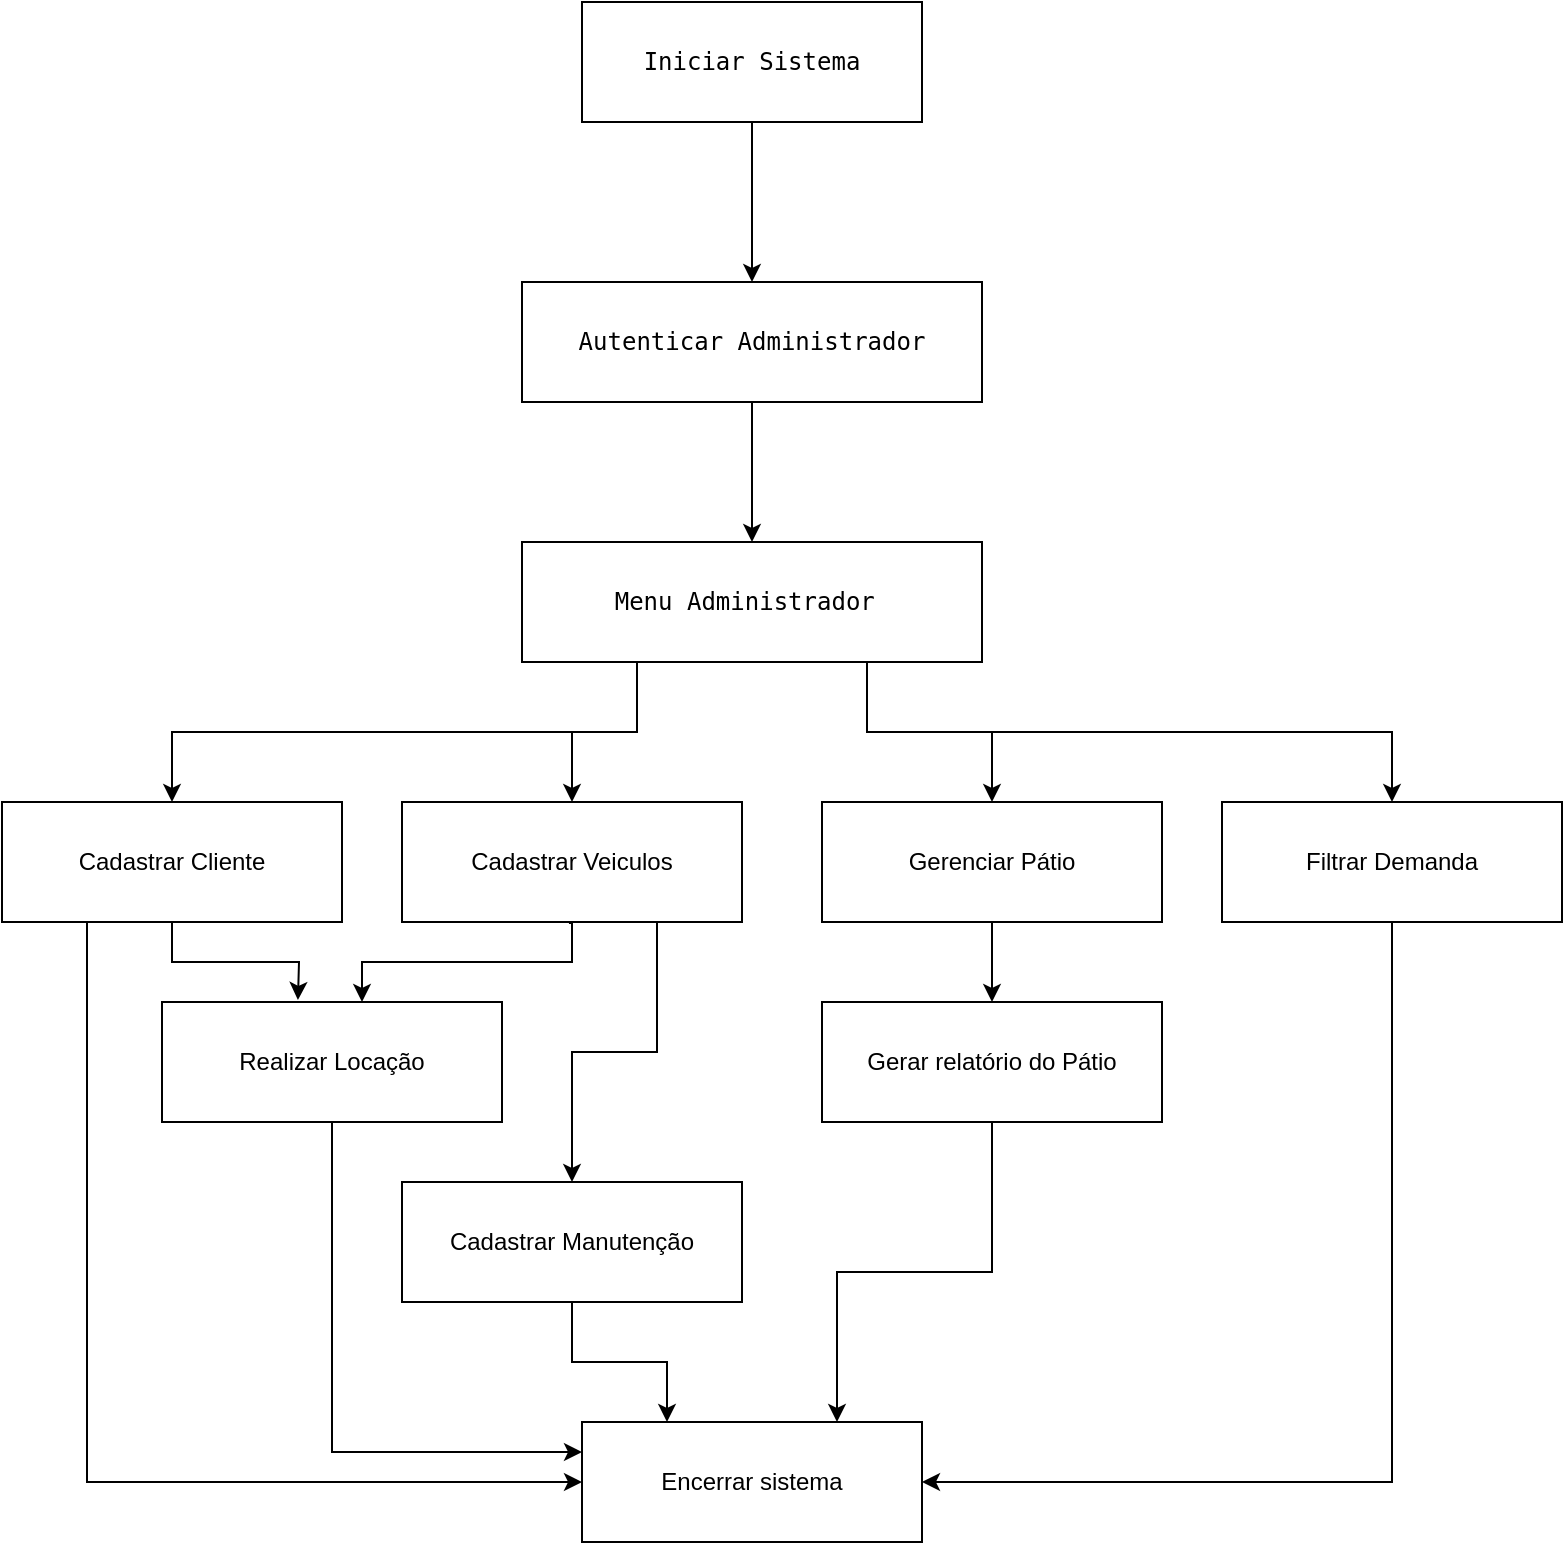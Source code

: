 <mxfile version="21.5.0" type="device">
  <diagram name="Página-1" id="wzl2iM9PVvUTt73wQBI-">
    <mxGraphModel dx="933" dy="660" grid="1" gridSize="10" guides="1" tooltips="1" connect="1" arrows="1" fold="1" page="1" pageScale="1" pageWidth="827" pageHeight="1169" math="0" shadow="0">
      <root>
        <mxCell id="0" />
        <mxCell id="1" parent="0" />
        <mxCell id="fM9ERTei-pjhAEtj_w_p-50" style="edgeStyle=orthogonalEdgeStyle;rounded=0;orthogonalLoop=1;jettySize=auto;html=1;entryX=0.5;entryY=0;entryDx=0;entryDy=0;" edge="1" parent="1" source="fM9ERTei-pjhAEtj_w_p-39" target="fM9ERTei-pjhAEtj_w_p-40">
          <mxGeometry relative="1" as="geometry" />
        </mxCell>
        <mxCell id="fM9ERTei-pjhAEtj_w_p-39" value="&lt;pre&gt;&lt;code class=&quot;!whitespace-pre hljs language-lua&quot;&gt;Iniciar Sistema&lt;/code&gt;&lt;/pre&gt;" style="rounded=0;whiteSpace=wrap;html=1;" vertex="1" parent="1">
          <mxGeometry x="320" y="120" width="170" height="60" as="geometry" />
        </mxCell>
        <mxCell id="fM9ERTei-pjhAEtj_w_p-51" style="edgeStyle=orthogonalEdgeStyle;rounded=0;orthogonalLoop=1;jettySize=auto;html=1;entryX=0.5;entryY=0;entryDx=0;entryDy=0;" edge="1" parent="1" source="fM9ERTei-pjhAEtj_w_p-40" target="fM9ERTei-pjhAEtj_w_p-41">
          <mxGeometry relative="1" as="geometry" />
        </mxCell>
        <mxCell id="fM9ERTei-pjhAEtj_w_p-40" value="&lt;pre&gt;&lt;code class=&quot;!whitespace-pre hljs language-lua&quot;&gt;Autenticar Administrador&lt;/code&gt;&lt;/pre&gt;" style="rounded=0;whiteSpace=wrap;html=1;" vertex="1" parent="1">
          <mxGeometry x="290" y="260" width="230" height="60" as="geometry" />
        </mxCell>
        <mxCell id="fM9ERTei-pjhAEtj_w_p-53" style="edgeStyle=orthogonalEdgeStyle;rounded=0;orthogonalLoop=1;jettySize=auto;html=1;exitX=0.75;exitY=1;exitDx=0;exitDy=0;entryX=0.5;entryY=0;entryDx=0;entryDy=0;" edge="1" parent="1" source="fM9ERTei-pjhAEtj_w_p-41" target="fM9ERTei-pjhAEtj_w_p-45">
          <mxGeometry relative="1" as="geometry" />
        </mxCell>
        <mxCell id="fM9ERTei-pjhAEtj_w_p-54" style="edgeStyle=orthogonalEdgeStyle;rounded=0;orthogonalLoop=1;jettySize=auto;html=1;exitX=0.75;exitY=1;exitDx=0;exitDy=0;entryX=0.5;entryY=0;entryDx=0;entryDy=0;" edge="1" parent="1" source="fM9ERTei-pjhAEtj_w_p-41" target="fM9ERTei-pjhAEtj_w_p-44">
          <mxGeometry relative="1" as="geometry" />
        </mxCell>
        <mxCell id="fM9ERTei-pjhAEtj_w_p-55" style="edgeStyle=orthogonalEdgeStyle;rounded=0;orthogonalLoop=1;jettySize=auto;html=1;exitX=0.25;exitY=1;exitDx=0;exitDy=0;entryX=0.5;entryY=0;entryDx=0;entryDy=0;" edge="1" parent="1" source="fM9ERTei-pjhAEtj_w_p-41" target="fM9ERTei-pjhAEtj_w_p-43">
          <mxGeometry relative="1" as="geometry" />
        </mxCell>
        <mxCell id="fM9ERTei-pjhAEtj_w_p-56" style="edgeStyle=orthogonalEdgeStyle;rounded=0;orthogonalLoop=1;jettySize=auto;html=1;exitX=0.25;exitY=1;exitDx=0;exitDy=0;entryX=0.5;entryY=0;entryDx=0;entryDy=0;" edge="1" parent="1" source="fM9ERTei-pjhAEtj_w_p-41" target="fM9ERTei-pjhAEtj_w_p-42">
          <mxGeometry relative="1" as="geometry" />
        </mxCell>
        <mxCell id="fM9ERTei-pjhAEtj_w_p-41" value="&lt;pre&gt;&lt;code class=&quot;!whitespace-pre hljs language-lua&quot;&gt;Menu Administrador &lt;/code&gt;&lt;/pre&gt;" style="rounded=0;whiteSpace=wrap;html=1;" vertex="1" parent="1">
          <mxGeometry x="290" y="390" width="230" height="60" as="geometry" />
        </mxCell>
        <mxCell id="fM9ERTei-pjhAEtj_w_p-57" style="edgeStyle=orthogonalEdgeStyle;rounded=0;orthogonalLoop=1;jettySize=auto;html=1;exitX=0.5;exitY=1;exitDx=0;exitDy=0;entryX=0.341;entryY=-0.017;entryDx=0;entryDy=0;entryPerimeter=0;" edge="1" parent="1" source="fM9ERTei-pjhAEtj_w_p-42">
          <mxGeometry relative="1" as="geometry">
            <mxPoint x="177.97" y="618.98" as="targetPoint" />
          </mxGeometry>
        </mxCell>
        <mxCell id="fM9ERTei-pjhAEtj_w_p-63" style="edgeStyle=orthogonalEdgeStyle;rounded=0;orthogonalLoop=1;jettySize=auto;html=1;exitX=0.25;exitY=1;exitDx=0;exitDy=0;entryX=0;entryY=0.5;entryDx=0;entryDy=0;" edge="1" parent="1" source="fM9ERTei-pjhAEtj_w_p-42" target="fM9ERTei-pjhAEtj_w_p-49">
          <mxGeometry relative="1" as="geometry" />
        </mxCell>
        <mxCell id="fM9ERTei-pjhAEtj_w_p-42" value="Cadastrar Cliente" style="rounded=0;whiteSpace=wrap;html=1;" vertex="1" parent="1">
          <mxGeometry x="30" y="520" width="170" height="60" as="geometry" />
        </mxCell>
        <mxCell id="fM9ERTei-pjhAEtj_w_p-58" style="edgeStyle=orthogonalEdgeStyle;rounded=0;orthogonalLoop=1;jettySize=auto;html=1;entryX=0.5;entryY=0;entryDx=0;entryDy=0;exitX=0.491;exitY=1.009;exitDx=0;exitDy=0;exitPerimeter=0;" edge="1" parent="1" source="fM9ERTei-pjhAEtj_w_p-43">
          <mxGeometry relative="1" as="geometry">
            <mxPoint x="320" y="580" as="sourcePoint" />
            <mxPoint x="210" y="620" as="targetPoint" />
            <Array as="points">
              <mxPoint x="315" y="581" />
              <mxPoint x="315" y="600" />
              <mxPoint x="210" y="600" />
            </Array>
          </mxGeometry>
        </mxCell>
        <mxCell id="fM9ERTei-pjhAEtj_w_p-61" style="edgeStyle=orthogonalEdgeStyle;rounded=0;orthogonalLoop=1;jettySize=auto;html=1;exitX=0.75;exitY=1;exitDx=0;exitDy=0;" edge="1" parent="1" source="fM9ERTei-pjhAEtj_w_p-43" target="fM9ERTei-pjhAEtj_w_p-47">
          <mxGeometry relative="1" as="geometry" />
        </mxCell>
        <mxCell id="fM9ERTei-pjhAEtj_w_p-43" value="Cadastrar Veiculos" style="rounded=0;whiteSpace=wrap;html=1;" vertex="1" parent="1">
          <mxGeometry x="230" y="520" width="170" height="60" as="geometry" />
        </mxCell>
        <mxCell id="fM9ERTei-pjhAEtj_w_p-65" style="edgeStyle=orthogonalEdgeStyle;rounded=0;orthogonalLoop=1;jettySize=auto;html=1;exitX=0.5;exitY=1;exitDx=0;exitDy=0;entryX=0.5;entryY=0;entryDx=0;entryDy=0;" edge="1" parent="1" source="fM9ERTei-pjhAEtj_w_p-44" target="fM9ERTei-pjhAEtj_w_p-46">
          <mxGeometry relative="1" as="geometry" />
        </mxCell>
        <mxCell id="fM9ERTei-pjhAEtj_w_p-44" value="Gerenciar Pátio" style="rounded=0;whiteSpace=wrap;html=1;" vertex="1" parent="1">
          <mxGeometry x="440" y="520" width="170" height="60" as="geometry" />
        </mxCell>
        <mxCell id="fM9ERTei-pjhAEtj_w_p-66" style="edgeStyle=orthogonalEdgeStyle;rounded=0;orthogonalLoop=1;jettySize=auto;html=1;exitX=0.5;exitY=1;exitDx=0;exitDy=0;entryX=1;entryY=0.5;entryDx=0;entryDy=0;" edge="1" parent="1" source="fM9ERTei-pjhAEtj_w_p-45" target="fM9ERTei-pjhAEtj_w_p-49">
          <mxGeometry relative="1" as="geometry" />
        </mxCell>
        <mxCell id="fM9ERTei-pjhAEtj_w_p-45" value="Filtrar Demanda" style="rounded=0;whiteSpace=wrap;html=1;" vertex="1" parent="1">
          <mxGeometry x="640" y="520" width="170" height="60" as="geometry" />
        </mxCell>
        <mxCell id="fM9ERTei-pjhAEtj_w_p-67" style="edgeStyle=orthogonalEdgeStyle;rounded=0;orthogonalLoop=1;jettySize=auto;html=1;exitX=0.5;exitY=1;exitDx=0;exitDy=0;entryX=0.75;entryY=0;entryDx=0;entryDy=0;" edge="1" parent="1" source="fM9ERTei-pjhAEtj_w_p-46" target="fM9ERTei-pjhAEtj_w_p-49">
          <mxGeometry relative="1" as="geometry" />
        </mxCell>
        <mxCell id="fM9ERTei-pjhAEtj_w_p-46" value="Gerar relatório do Pátio" style="rounded=0;whiteSpace=wrap;html=1;" vertex="1" parent="1">
          <mxGeometry x="440" y="620" width="170" height="60" as="geometry" />
        </mxCell>
        <mxCell id="fM9ERTei-pjhAEtj_w_p-62" style="edgeStyle=orthogonalEdgeStyle;rounded=0;orthogonalLoop=1;jettySize=auto;html=1;exitX=0.5;exitY=1;exitDx=0;exitDy=0;entryX=0.25;entryY=0;entryDx=0;entryDy=0;" edge="1" parent="1" source="fM9ERTei-pjhAEtj_w_p-47" target="fM9ERTei-pjhAEtj_w_p-49">
          <mxGeometry relative="1" as="geometry" />
        </mxCell>
        <mxCell id="fM9ERTei-pjhAEtj_w_p-47" value="Cadastrar Manutenção" style="rounded=0;whiteSpace=wrap;html=1;" vertex="1" parent="1">
          <mxGeometry x="230" y="710" width="170" height="60" as="geometry" />
        </mxCell>
        <mxCell id="fM9ERTei-pjhAEtj_w_p-49" value="Encerrar sistema" style="rounded=0;whiteSpace=wrap;html=1;" vertex="1" parent="1">
          <mxGeometry x="320" y="830" width="170" height="60" as="geometry" />
        </mxCell>
        <mxCell id="fM9ERTei-pjhAEtj_w_p-64" style="edgeStyle=orthogonalEdgeStyle;rounded=0;orthogonalLoop=1;jettySize=auto;html=1;exitX=0.5;exitY=1;exitDx=0;exitDy=0;entryX=0;entryY=0.25;entryDx=0;entryDy=0;" edge="1" parent="1" source="fM9ERTei-pjhAEtj_w_p-60" target="fM9ERTei-pjhAEtj_w_p-49">
          <mxGeometry relative="1" as="geometry" />
        </mxCell>
        <mxCell id="fM9ERTei-pjhAEtj_w_p-60" value="Realizar Locação" style="rounded=0;whiteSpace=wrap;html=1;" vertex="1" parent="1">
          <mxGeometry x="110" y="620" width="170" height="60" as="geometry" />
        </mxCell>
      </root>
    </mxGraphModel>
  </diagram>
</mxfile>
